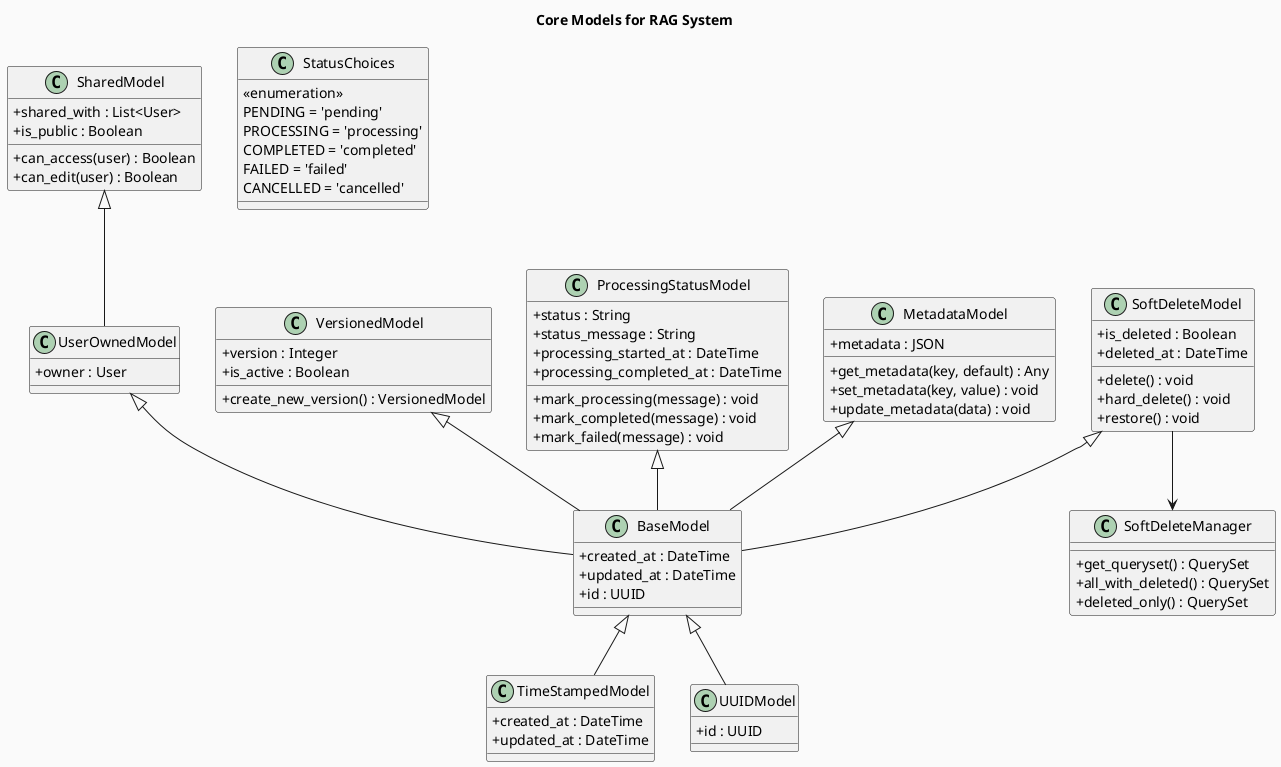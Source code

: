 @startuml
skinparam backgroundColor #FAFAFA
skinparam classAttributeIconSize 0
skinparam classFontSize 14
skinparam classFontColor #000000

title Core Models for RAG System

' --- Base Classes ---
class TimeStampedModel {
  + created_at : DateTime
  + updated_at : DateTime
}

class UUIDModel {
  + id : UUID
}

class BaseModel {
  + created_at : DateTime
  + updated_at : DateTime
  + id : UUID
}

' --- User-Owned and Shared Models ---
class UserOwnedModel {
  + owner : User
}

class SharedModel {
  + shared_with : List<User>
  + is_public : Boolean
  + can_access(user) : Boolean
  + can_edit(user) : Boolean
}

' --- Versioning Model ---
class VersionedModel {
  + version : Integer
  + is_active : Boolean
  + create_new_version() : VersionedModel
}

' --- Processing Status Model ---
class StatusChoices {
  <<enumeration>>
  PENDING = 'pending'
  PROCESSING = 'processing'
  COMPLETED = 'completed'
  FAILED = 'failed'
  CANCELLED = 'cancelled'
}

class ProcessingStatusModel {
  + status : String
  + status_message : String
  + processing_started_at : DateTime
  + processing_completed_at : DateTime
  + mark_processing(message) : void
  + mark_completed(message) : void
  + mark_failed(message) : void
}

' --- Metadata Model ---
class MetadataModel {
  + metadata : JSON
  + get_metadata(key, default) : Any
  + set_metadata(key, value) : void
  + update_metadata(data) : void
}

' --- Soft Delete Model ---
class SoftDeleteManager {
  + get_queryset() : QuerySet
  + all_with_deleted() : QuerySet
  + deleted_only() : QuerySet
}

class SoftDeleteModel {
  + is_deleted : Boolean
  + deleted_at : DateTime
  + delete() : void
  + hard_delete() : void
  + restore() : void
}

' --- Relationships ---
BaseModel <|-- TimeStampedModel
BaseModel <|-- UUIDModel
UserOwnedModel <|-- BaseModel
SharedModel <|-- UserOwnedModel
VersionedModel <|-- BaseModel
ProcessingStatusModel <|-- BaseModel
MetadataModel <|-- BaseModel
SoftDeleteModel <|-- BaseModel

' --- SoftDeleteManager relationship ---
SoftDeleteModel --> SoftDeleteManager

@enduml
